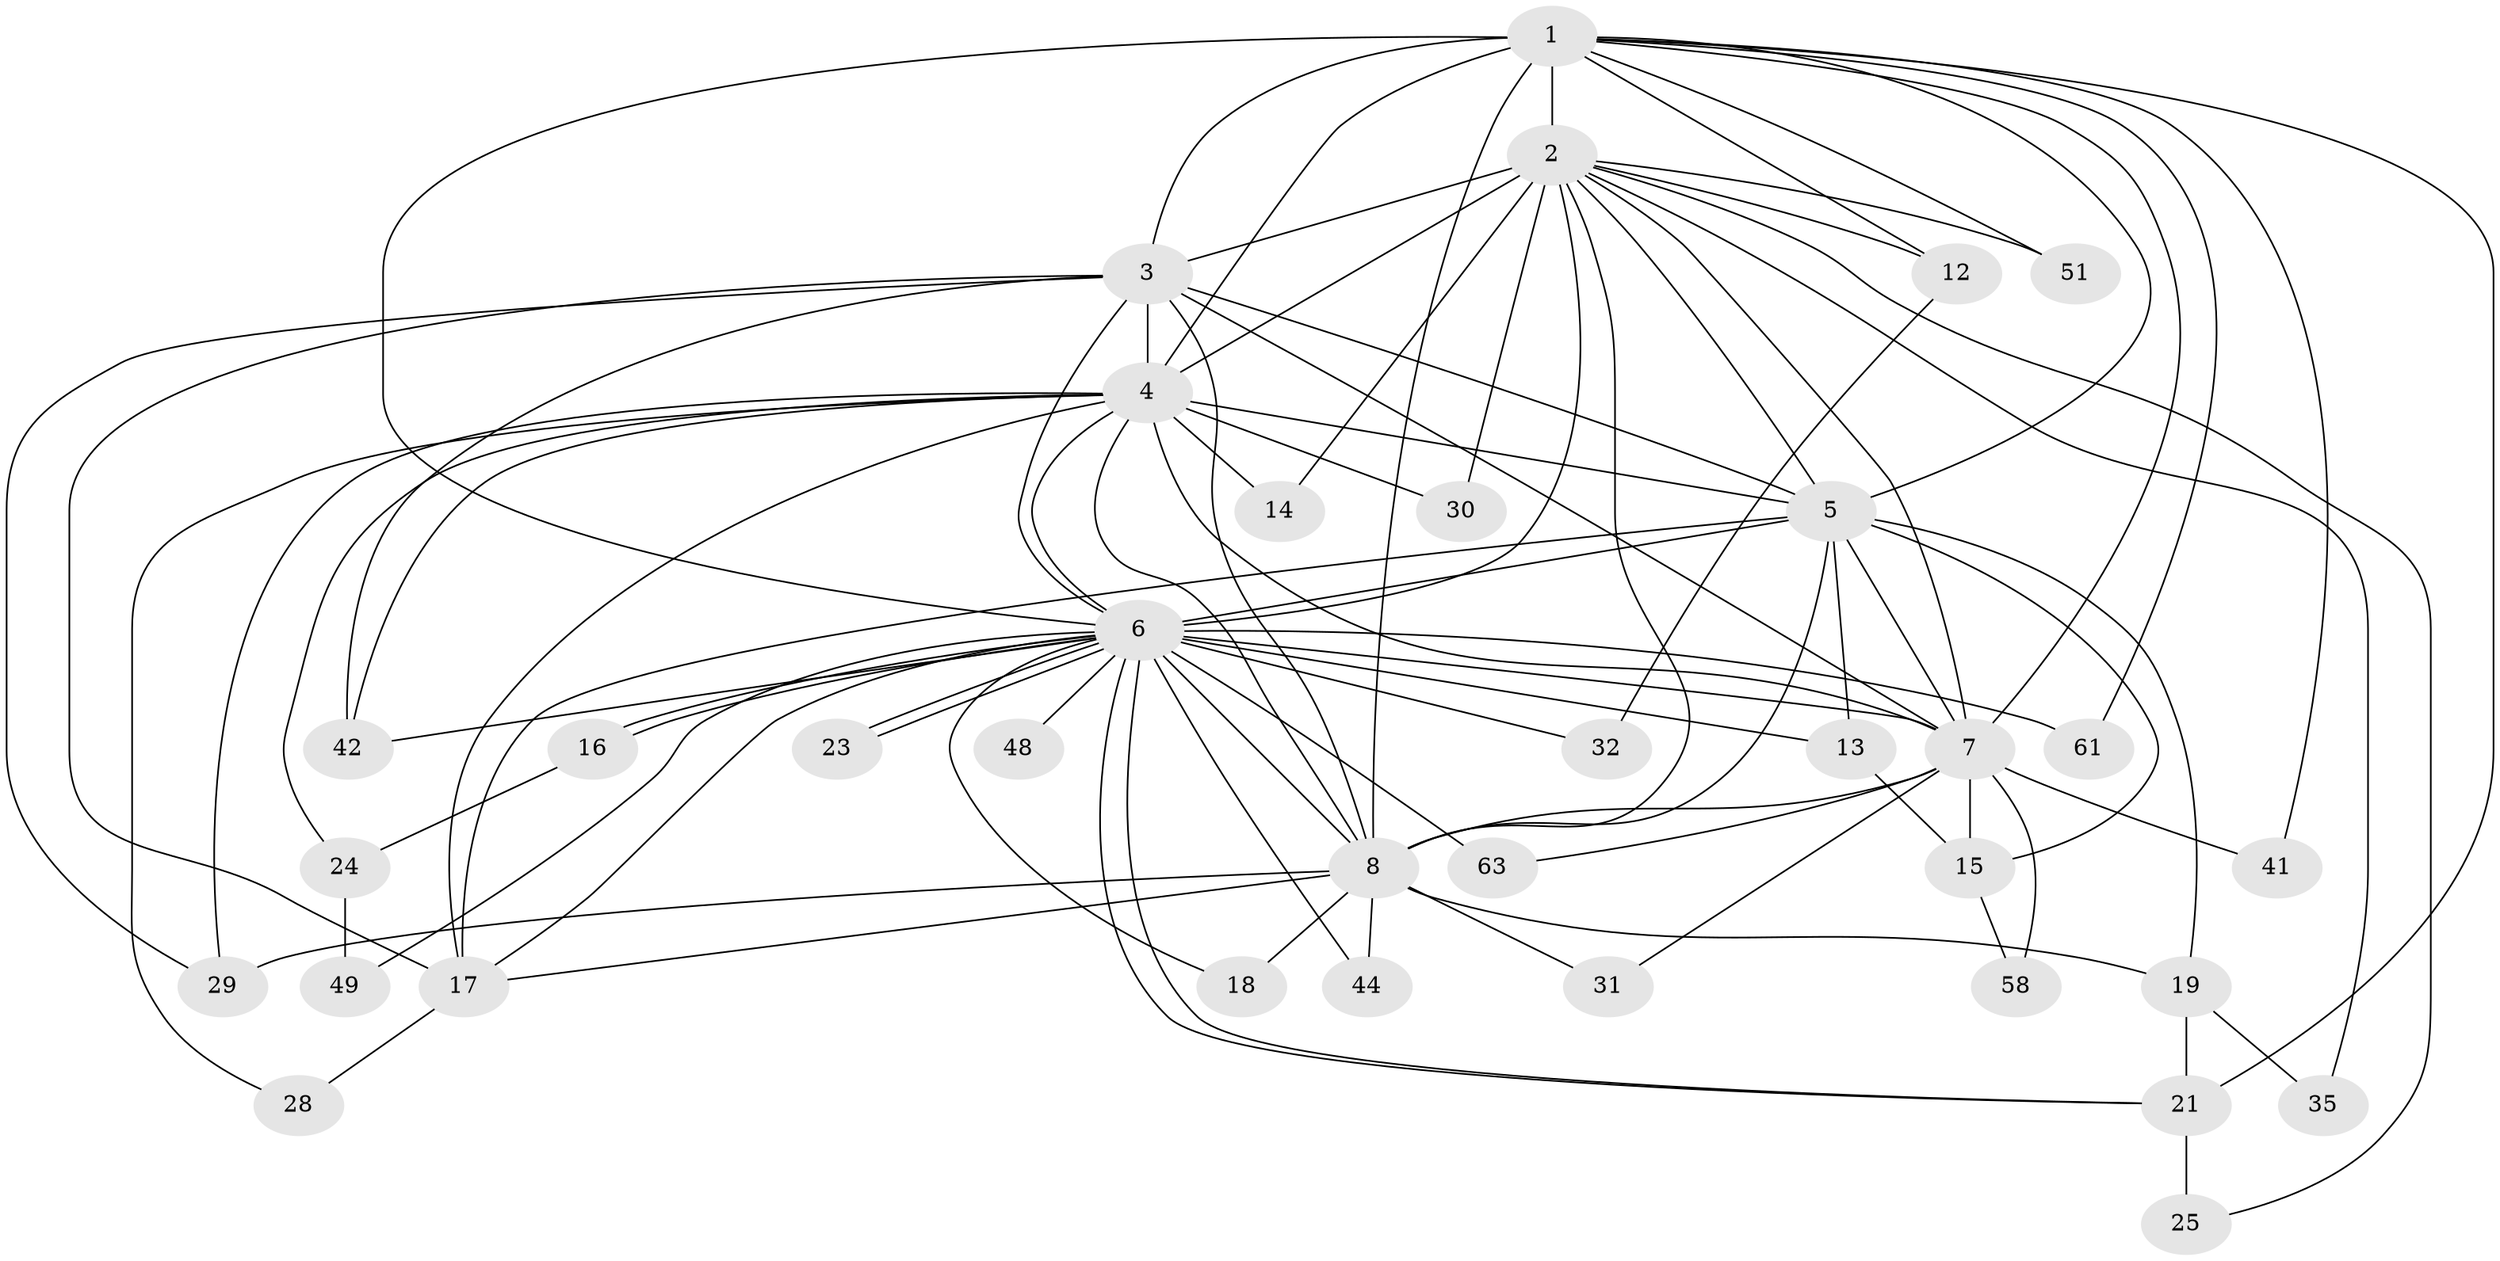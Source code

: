 // original degree distribution, {16: 0.02857142857142857, 13: 0.02857142857142857, 19: 0.014285714285714285, 23: 0.014285714285714285, 24: 0.014285714285714285, 15: 0.014285714285714285, 17: 0.014285714285714285, 14: 0.014285714285714285, 4: 0.07142857142857142, 3: 0.18571428571428572, 2: 0.5285714285714286, 5: 0.04285714285714286, 6: 0.02857142857142857}
// Generated by graph-tools (version 1.1) at 2025/14/03/09/25 04:14:14]
// undirected, 35 vertices, 89 edges
graph export_dot {
graph [start="1"]
  node [color=gray90,style=filled];
  1 [super="+55"];
  2 [super="+10+26"];
  3 [super="+54+69+45+22+27"];
  4 [super="+53"];
  5 [super="+50+70+62"];
  6 [super="+11+39+9"];
  7 [super="+38"];
  8;
  12;
  13;
  14;
  15;
  16 [super="+47"];
  17 [super="+20+34"];
  18;
  19 [super="+52"];
  21 [super="+57"];
  23;
  24;
  25 [super="+36"];
  28;
  29 [super="+56"];
  30;
  31;
  32;
  35;
  41;
  42 [super="+46"];
  44;
  48;
  49;
  51;
  58;
  61;
  63 [super="+64"];
  1 -- 2 [weight=2];
  1 -- 3 [weight=3];
  1 -- 4;
  1 -- 5;
  1 -- 6 [weight=2];
  1 -- 7;
  1 -- 8;
  1 -- 12;
  1 -- 41;
  1 -- 51;
  1 -- 61;
  1 -- 21;
  2 -- 3 [weight=2];
  2 -- 4 [weight=7];
  2 -- 5 [weight=2];
  2 -- 6 [weight=4];
  2 -- 7 [weight=3];
  2 -- 8 [weight=3];
  2 -- 12;
  2 -- 25;
  2 -- 51;
  2 -- 14;
  2 -- 30;
  2 -- 35;
  3 -- 4 [weight=3];
  3 -- 5;
  3 -- 6 [weight=4];
  3 -- 7 [weight=2];
  3 -- 8;
  3 -- 17 [weight=2];
  3 -- 29;
  3 -- 42;
  4 -- 5 [weight=2];
  4 -- 6 [weight=2];
  4 -- 7;
  4 -- 8;
  4 -- 14;
  4 -- 24;
  4 -- 28;
  4 -- 29;
  4 -- 30;
  4 -- 42;
  4 -- 17;
  5 -- 6 [weight=4];
  5 -- 7;
  5 -- 8;
  5 -- 13;
  5 -- 15 [weight=2];
  5 -- 19;
  5 -- 17;
  6 -- 7 [weight=3];
  6 -- 8 [weight=3];
  6 -- 13;
  6 -- 16 [weight=2];
  6 -- 16;
  6 -- 21;
  6 -- 21;
  6 -- 23;
  6 -- 23;
  6 -- 32;
  6 -- 49;
  6 -- 63 [weight=2];
  6 -- 17;
  6 -- 48;
  6 -- 44;
  6 -- 42;
  6 -- 18;
  6 -- 61;
  7 -- 8;
  7 -- 31;
  7 -- 41;
  7 -- 58;
  7 -- 63;
  7 -- 15;
  8 -- 18;
  8 -- 19;
  8 -- 29;
  8 -- 31;
  8 -- 44;
  8 -- 17;
  12 -- 32;
  13 -- 15;
  15 -- 58;
  16 -- 24;
  17 -- 28;
  19 -- 35;
  19 -- 21;
  21 -- 25 [weight=2];
  24 -- 49;
}
